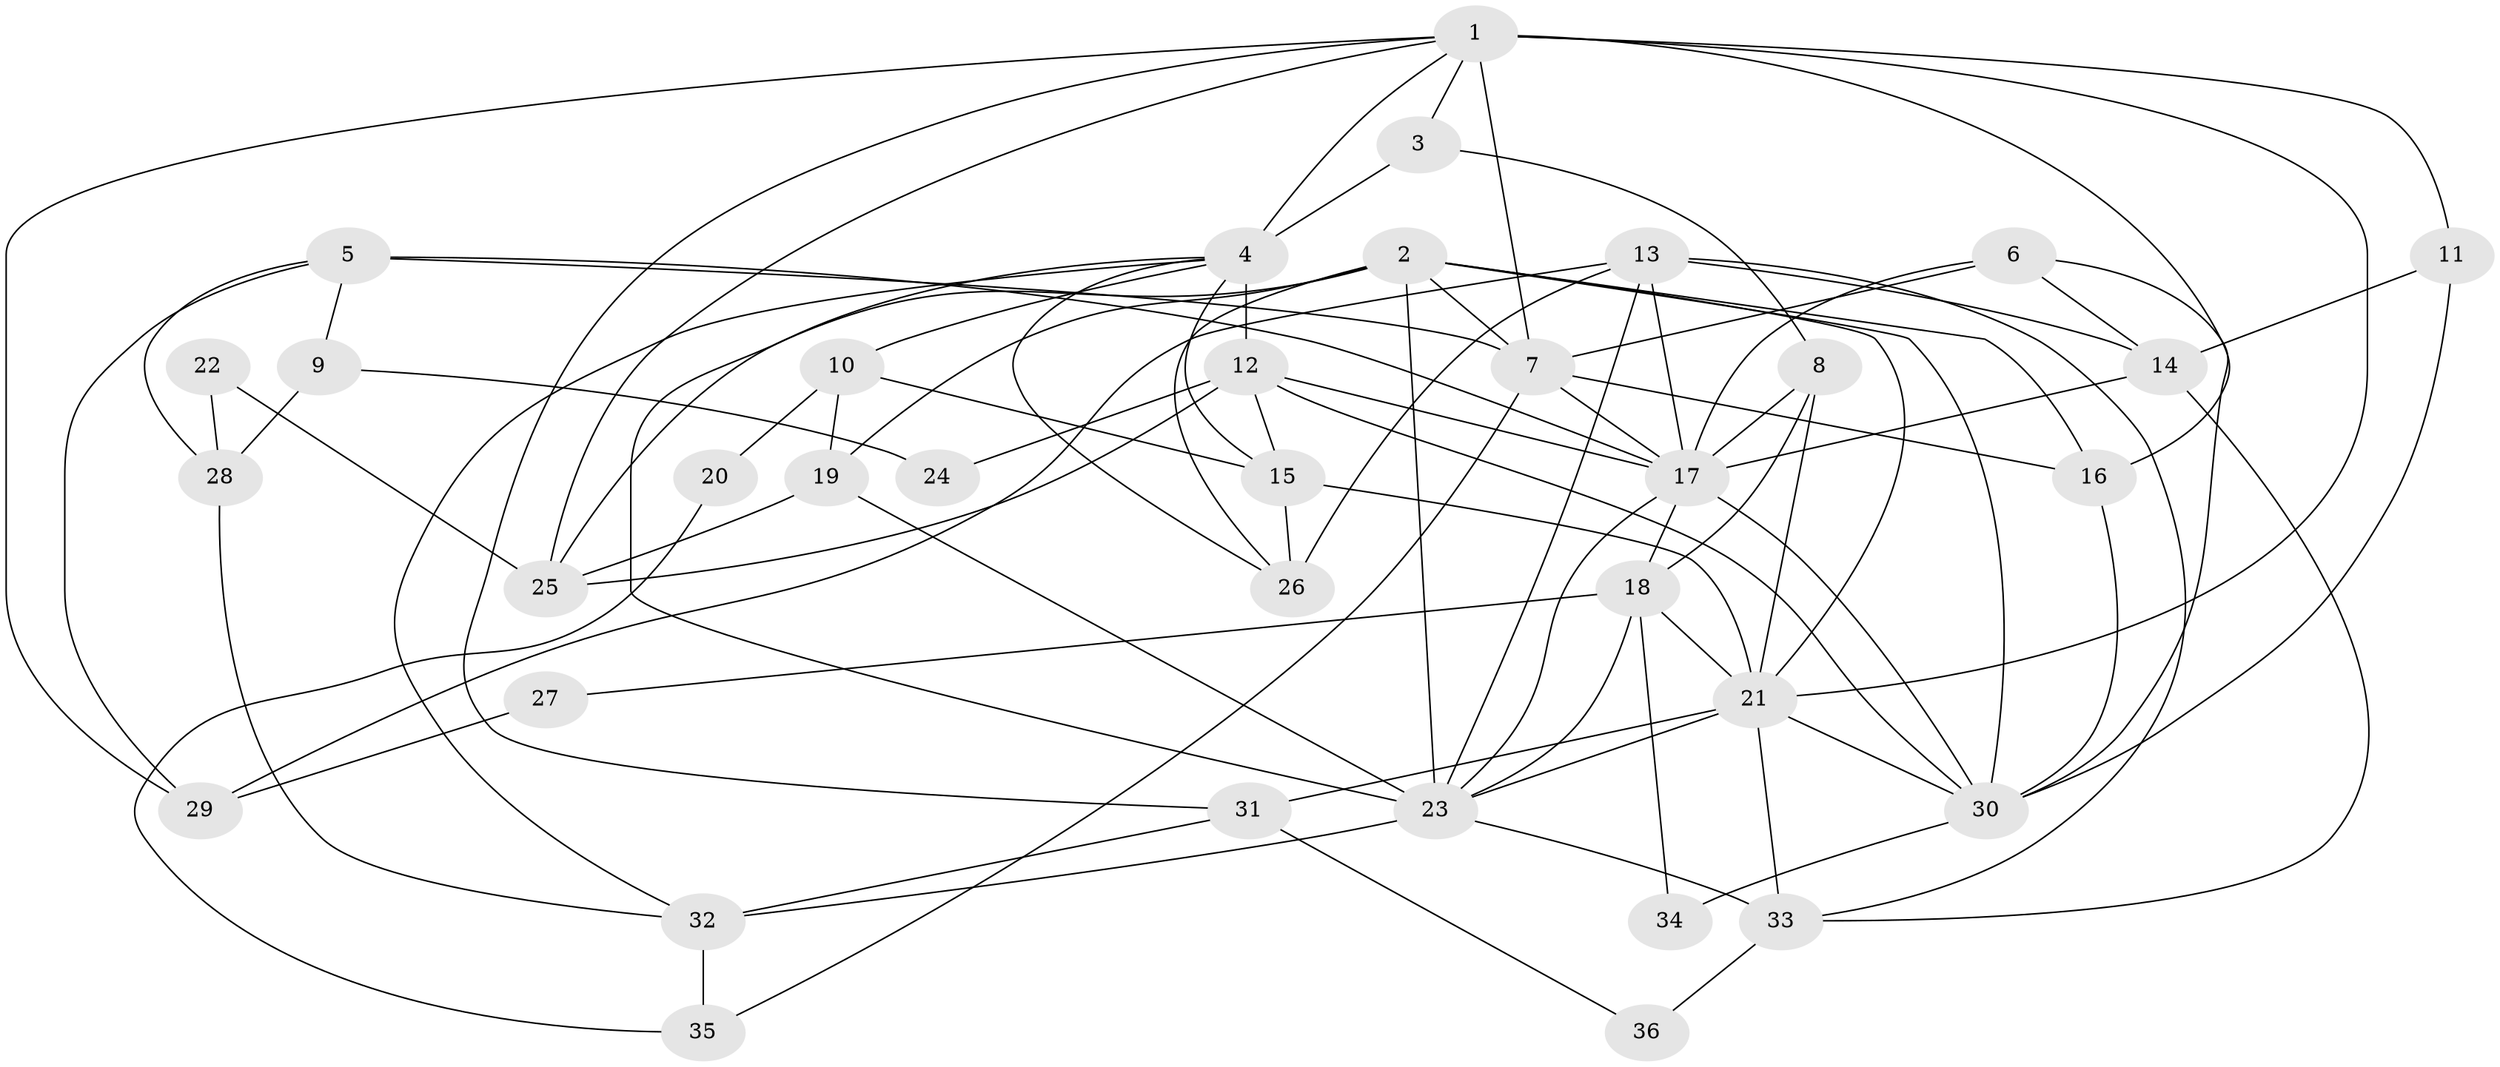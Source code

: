 // original degree distribution, {5: 0.1267605633802817, 7: 0.014084507042253521, 4: 0.352112676056338, 3: 0.30985915492957744, 6: 0.11267605633802817, 2: 0.07042253521126761, 8: 0.014084507042253521}
// Generated by graph-tools (version 1.1) at 2025/36/03/09/25 02:36:20]
// undirected, 36 vertices, 88 edges
graph export_dot {
graph [start="1"]
  node [color=gray90,style=filled];
  1;
  2;
  3;
  4;
  5;
  6;
  7;
  8;
  9;
  10;
  11;
  12;
  13;
  14;
  15;
  16;
  17;
  18;
  19;
  20;
  21;
  22;
  23;
  24;
  25;
  26;
  27;
  28;
  29;
  30;
  31;
  32;
  33;
  34;
  35;
  36;
  1 -- 3 [weight=1.0];
  1 -- 4 [weight=2.0];
  1 -- 7 [weight=1.0];
  1 -- 11 [weight=1.0];
  1 -- 16 [weight=1.0];
  1 -- 21 [weight=3.0];
  1 -- 25 [weight=1.0];
  1 -- 29 [weight=1.0];
  1 -- 31 [weight=1.0];
  2 -- 7 [weight=1.0];
  2 -- 16 [weight=1.0];
  2 -- 19 [weight=1.0];
  2 -- 21 [weight=1.0];
  2 -- 23 [weight=1.0];
  2 -- 25 [weight=1.0];
  2 -- 26 [weight=1.0];
  2 -- 30 [weight=1.0];
  3 -- 4 [weight=3.0];
  3 -- 8 [weight=2.0];
  4 -- 10 [weight=1.0];
  4 -- 12 [weight=3.0];
  4 -- 15 [weight=1.0];
  4 -- 23 [weight=1.0];
  4 -- 26 [weight=1.0];
  4 -- 32 [weight=1.0];
  5 -- 7 [weight=2.0];
  5 -- 9 [weight=1.0];
  5 -- 17 [weight=1.0];
  5 -- 28 [weight=1.0];
  5 -- 29 [weight=1.0];
  6 -- 7 [weight=1.0];
  6 -- 14 [weight=1.0];
  6 -- 17 [weight=1.0];
  6 -- 30 [weight=1.0];
  7 -- 16 [weight=1.0];
  7 -- 17 [weight=1.0];
  7 -- 35 [weight=1.0];
  8 -- 17 [weight=1.0];
  8 -- 18 [weight=1.0];
  8 -- 21 [weight=2.0];
  9 -- 24 [weight=1.0];
  9 -- 28 [weight=1.0];
  10 -- 15 [weight=3.0];
  10 -- 19 [weight=1.0];
  10 -- 20 [weight=2.0];
  11 -- 14 [weight=1.0];
  11 -- 30 [weight=1.0];
  12 -- 15 [weight=2.0];
  12 -- 17 [weight=1.0];
  12 -- 24 [weight=1.0];
  12 -- 25 [weight=1.0];
  12 -- 30 [weight=1.0];
  13 -- 14 [weight=1.0];
  13 -- 17 [weight=1.0];
  13 -- 23 [weight=1.0];
  13 -- 26 [weight=1.0];
  13 -- 29 [weight=1.0];
  13 -- 33 [weight=1.0];
  14 -- 17 [weight=1.0];
  14 -- 33 [weight=1.0];
  15 -- 21 [weight=1.0];
  15 -- 26 [weight=1.0];
  16 -- 30 [weight=1.0];
  17 -- 18 [weight=1.0];
  17 -- 23 [weight=1.0];
  17 -- 30 [weight=1.0];
  18 -- 21 [weight=1.0];
  18 -- 23 [weight=1.0];
  18 -- 27 [weight=1.0];
  18 -- 34 [weight=1.0];
  19 -- 23 [weight=2.0];
  19 -- 25 [weight=1.0];
  20 -- 35 [weight=1.0];
  21 -- 23 [weight=1.0];
  21 -- 30 [weight=1.0];
  21 -- 31 [weight=1.0];
  21 -- 33 [weight=1.0];
  22 -- 25 [weight=1.0];
  22 -- 28 [weight=1.0];
  23 -- 32 [weight=1.0];
  23 -- 33 [weight=1.0];
  27 -- 29 [weight=1.0];
  28 -- 32 [weight=1.0];
  30 -- 34 [weight=1.0];
  31 -- 32 [weight=1.0];
  31 -- 36 [weight=1.0];
  32 -- 35 [weight=1.0];
  33 -- 36 [weight=1.0];
}
